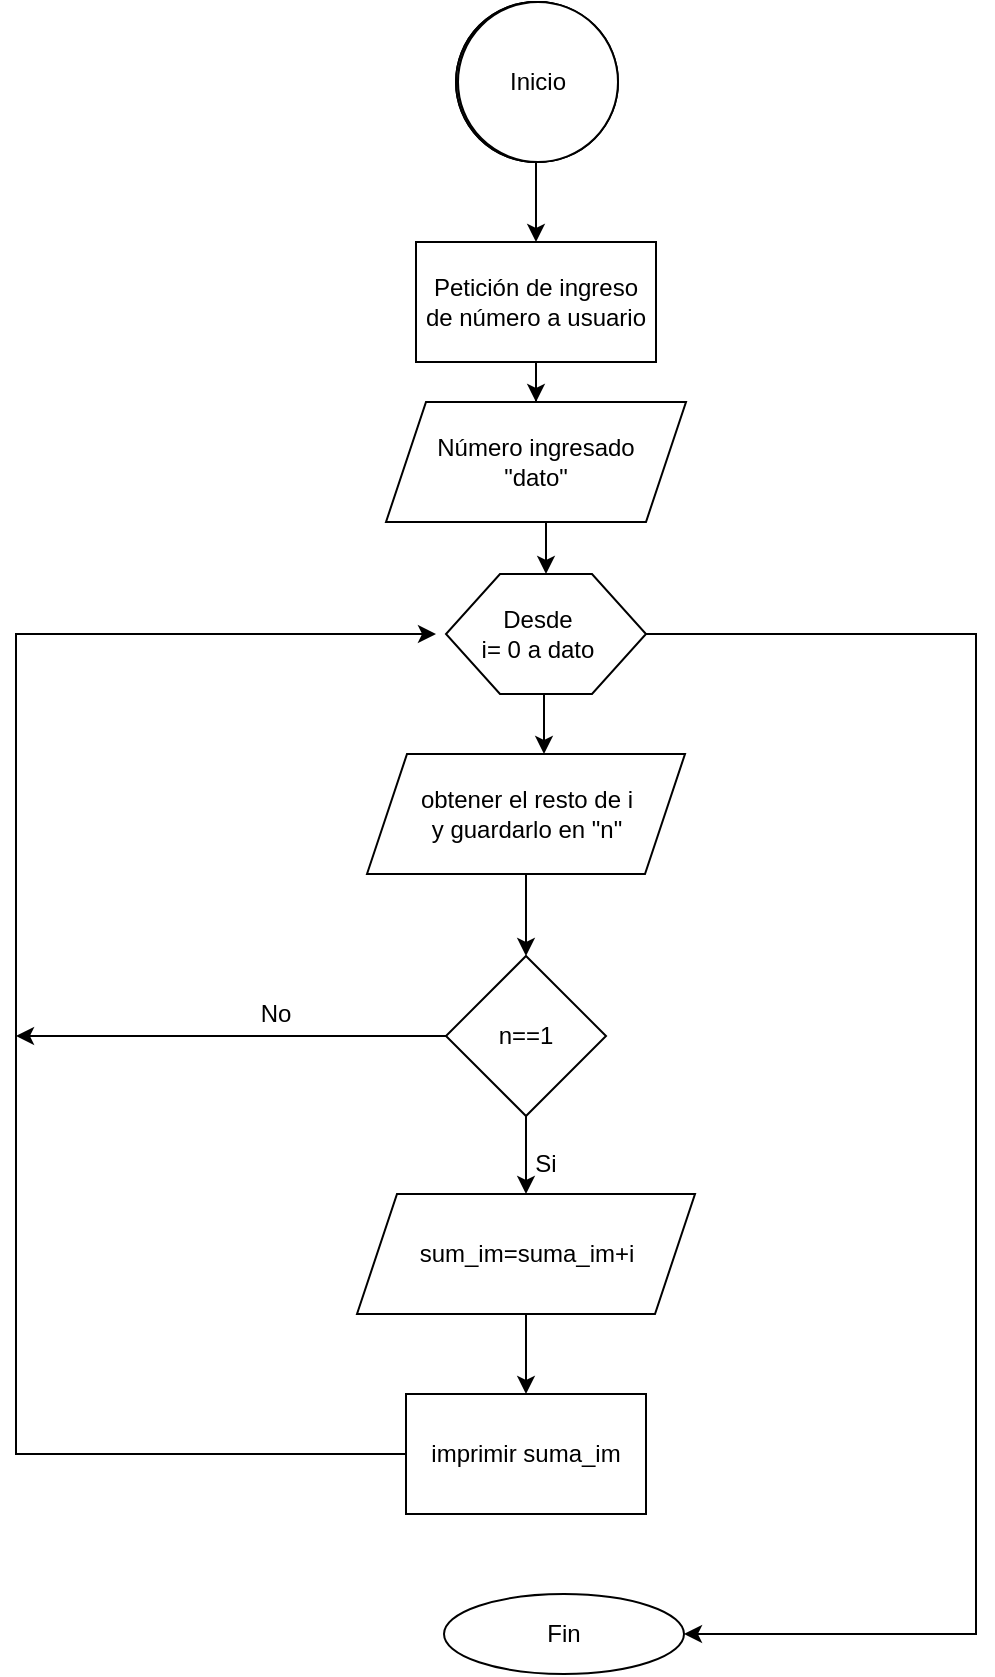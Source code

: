 <mxfile version="14.8.5" type="github" pages="2"><diagram id="P06jrf9V-rzxyLnWjC29" name="Page-1"><mxGraphModel dx="806" dy="440" grid="1" gridSize="10" guides="1" tooltips="1" connect="1" arrows="1" fold="1" page="1" pageScale="1" pageWidth="827" pageHeight="1169" math="0" shadow="0"><root><mxCell id="0"/><mxCell id="1" parent="0"/><mxCell id="bIEUcTmE2t4I3YmnuR6b-1" style="edgeStyle=orthogonalEdgeStyle;rounded=0;orthogonalLoop=1;jettySize=auto;html=1;exitX=0.5;exitY=1;exitDx=0;exitDy=0;entryX=0.5;entryY=0;entryDx=0;entryDy=0;" edge="1" parent="1" source="bIEUcTmE2t4I3YmnuR6b-2" target="bIEUcTmE2t4I3YmnuR6b-4"><mxGeometry relative="1" as="geometry"><mxPoint x="400" y="94" as="targetPoint"/></mxGeometry></mxCell><mxCell id="bIEUcTmE2t4I3YmnuR6b-2" value="Inicio" style="ellipse;whiteSpace=wrap;html=1;aspect=fixed;" vertex="1" parent="1"><mxGeometry x="360" y="4" width="80" height="80" as="geometry"/></mxCell><mxCell id="bIEUcTmE2t4I3YmnuR6b-3" style="edgeStyle=orthogonalEdgeStyle;rounded=0;orthogonalLoop=1;jettySize=auto;html=1;exitX=0.5;exitY=1;exitDx=0;exitDy=0;" edge="1" parent="1" source="bIEUcTmE2t4I3YmnuR6b-4" target="bIEUcTmE2t4I3YmnuR6b-5"><mxGeometry relative="1" as="geometry"/></mxCell><mxCell id="bIEUcTmE2t4I3YmnuR6b-4" value="Petición de ingreso de número a usuario" style="rounded=0;whiteSpace=wrap;html=1;" vertex="1" parent="1"><mxGeometry x="340" y="124" width="120" height="60" as="geometry"/></mxCell><mxCell id="jwG-LieJhqv4YpeRrEpy-7" style="edgeStyle=orthogonalEdgeStyle;rounded=0;orthogonalLoop=1;jettySize=auto;html=1;exitX=0.5;exitY=1;exitDx=0;exitDy=0;entryX=0.5;entryY=0;entryDx=0;entryDy=0;" edge="1" parent="1" source="bIEUcTmE2t4I3YmnuR6b-5" target="bIEUcTmE2t4I3YmnuR6b-10"><mxGeometry relative="1" as="geometry"/></mxCell><mxCell id="bIEUcTmE2t4I3YmnuR6b-5" value="&lt;div&gt;Número ingresado &lt;br&gt;&lt;/div&gt;&lt;div&gt;&quot;dato&quot;&lt;br&gt;&lt;/div&gt;" style="shape=parallelogram;perimeter=parallelogramPerimeter;whiteSpace=wrap;html=1;fixedSize=1;" vertex="1" parent="1"><mxGeometry x="325" y="204" width="150" height="60" as="geometry"/></mxCell><mxCell id="bIEUcTmE2t4I3YmnuR6b-6" style="edgeStyle=orthogonalEdgeStyle;rounded=0;orthogonalLoop=1;jettySize=auto;html=1;exitX=0.5;exitY=1;exitDx=0;exitDy=0;" edge="1" parent="1" source="bIEUcTmE2t4I3YmnuR6b-5" target="bIEUcTmE2t4I3YmnuR6b-5"><mxGeometry relative="1" as="geometry"/></mxCell><mxCell id="bIEUcTmE2t4I3YmnuR6b-7" value="Inicio" style="ellipse;whiteSpace=wrap;html=1;aspect=fixed;" vertex="1" parent="1"><mxGeometry x="360" y="4" width="80" height="80" as="geometry"/></mxCell><mxCell id="bIEUcTmE2t4I3YmnuR6b-8" value="Inicio" style="ellipse;whiteSpace=wrap;html=1;aspect=fixed;" vertex="1" parent="1"><mxGeometry x="361" y="4" width="80" height="80" as="geometry"/></mxCell><mxCell id="bIEUcTmE2t4I3YmnuR6b-9" value="Inicio" style="ellipse;whiteSpace=wrap;html=1;aspect=fixed;" vertex="1" parent="1"><mxGeometry x="361" y="4" width="80" height="80" as="geometry"/></mxCell><mxCell id="jwG-LieJhqv4YpeRrEpy-8" style="edgeStyle=orthogonalEdgeStyle;rounded=0;orthogonalLoop=1;jettySize=auto;html=1;exitX=0.5;exitY=1;exitDx=0;exitDy=0;" edge="1" parent="1" source="bIEUcTmE2t4I3YmnuR6b-10"><mxGeometry relative="1" as="geometry"><mxPoint x="404" y="380" as="targetPoint"/></mxGeometry></mxCell><mxCell id="jwG-LieJhqv4YpeRrEpy-18" style="edgeStyle=orthogonalEdgeStyle;rounded=0;orthogonalLoop=1;jettySize=auto;html=1;exitX=1;exitY=0.5;exitDx=0;exitDy=0;entryX=1;entryY=0.5;entryDx=0;entryDy=0;" edge="1" parent="1" source="bIEUcTmE2t4I3YmnuR6b-10" target="jwG-LieJhqv4YpeRrEpy-17"><mxGeometry relative="1" as="geometry"><mxPoint x="700" y="754" as="targetPoint"/><Array as="points"><mxPoint x="620" y="320"/><mxPoint x="620" y="820"/></Array></mxGeometry></mxCell><mxCell id="bIEUcTmE2t4I3YmnuR6b-10" value="" style="verticalLabelPosition=bottom;verticalAlign=top;html=1;shape=hexagon;perimeter=hexagonPerimeter2;arcSize=6;size=0.27;" vertex="1" parent="1"><mxGeometry x="355" y="290" width="100" height="60" as="geometry"/></mxCell><mxCell id="jwG-LieJhqv4YpeRrEpy-1" value="&lt;div&gt;Desde&lt;/div&gt;&lt;div&gt; i= 0 a dato&lt;/div&gt;" style="text;html=1;strokeColor=none;fillColor=none;align=center;verticalAlign=middle;whiteSpace=wrap;rounded=0;" vertex="1" parent="1"><mxGeometry x="366" y="310" width="70" height="20" as="geometry"/></mxCell><mxCell id="jwG-LieJhqv4YpeRrEpy-9" style="edgeStyle=orthogonalEdgeStyle;rounded=0;orthogonalLoop=1;jettySize=auto;html=1;exitX=0.5;exitY=1;exitDx=0;exitDy=0;" edge="1" parent="1" source="jwG-LieJhqv4YpeRrEpy-2" target="jwG-LieJhqv4YpeRrEpy-3"><mxGeometry relative="1" as="geometry"/></mxCell><mxCell id="jwG-LieJhqv4YpeRrEpy-2" value="&lt;div&gt;obtener el resto de i&lt;/div&gt;&lt;div&gt;y guardarlo en &quot;n&quot;&lt;br&gt;&lt;/div&gt;" style="shape=parallelogram;perimeter=parallelogramPerimeter;whiteSpace=wrap;html=1;fixedSize=1;" vertex="1" parent="1"><mxGeometry x="315.5" y="380" width="159" height="60" as="geometry"/></mxCell><mxCell id="jwG-LieJhqv4YpeRrEpy-10" style="edgeStyle=orthogonalEdgeStyle;rounded=0;orthogonalLoop=1;jettySize=auto;html=1;" edge="1" parent="1" source="jwG-LieJhqv4YpeRrEpy-3" target="jwG-LieJhqv4YpeRrEpy-4"><mxGeometry relative="1" as="geometry"/></mxCell><mxCell id="jwG-LieJhqv4YpeRrEpy-13" style="edgeStyle=orthogonalEdgeStyle;rounded=0;orthogonalLoop=1;jettySize=auto;html=1;" edge="1" parent="1" source="jwG-LieJhqv4YpeRrEpy-3"><mxGeometry relative="1" as="geometry"><mxPoint x="140" y="521" as="targetPoint"/><Array as="points"><mxPoint x="140" y="521"/></Array></mxGeometry></mxCell><mxCell id="jwG-LieJhqv4YpeRrEpy-3" value="n==1" style="rhombus;whiteSpace=wrap;html=1;" vertex="1" parent="1"><mxGeometry x="355" y="481" width="80" height="80" as="geometry"/></mxCell><mxCell id="jwG-LieJhqv4YpeRrEpy-11" style="edgeStyle=orthogonalEdgeStyle;rounded=0;orthogonalLoop=1;jettySize=auto;html=1;exitX=0.5;exitY=1;exitDx=0;exitDy=0;entryX=0.5;entryY=0;entryDx=0;entryDy=0;" edge="1" parent="1" source="jwG-LieJhqv4YpeRrEpy-4" target="jwG-LieJhqv4YpeRrEpy-5"><mxGeometry relative="1" as="geometry"/></mxCell><mxCell id="jwG-LieJhqv4YpeRrEpy-4" value="sum_im=suma_im+i" style="shape=parallelogram;perimeter=parallelogramPerimeter;whiteSpace=wrap;html=1;fixedSize=1;" vertex="1" parent="1"><mxGeometry x="310.5" y="600" width="169" height="60" as="geometry"/></mxCell><mxCell id="jwG-LieJhqv4YpeRrEpy-12" style="edgeStyle=orthogonalEdgeStyle;rounded=0;orthogonalLoop=1;jettySize=auto;html=1;" edge="1" parent="1" source="jwG-LieJhqv4YpeRrEpy-5"><mxGeometry relative="1" as="geometry"><mxPoint x="350" y="320" as="targetPoint"/><Array as="points"><mxPoint x="140" y="730"/><mxPoint x="140" y="320"/></Array></mxGeometry></mxCell><mxCell id="jwG-LieJhqv4YpeRrEpy-5" value="imprimir suma_im" style="rounded=0;whiteSpace=wrap;html=1;" vertex="1" parent="1"><mxGeometry x="335" y="700" width="120" height="60" as="geometry"/></mxCell><mxCell id="jwG-LieJhqv4YpeRrEpy-14" value="No" style="text;html=1;strokeColor=none;fillColor=none;align=center;verticalAlign=middle;whiteSpace=wrap;rounded=0;" vertex="1" parent="1"><mxGeometry x="250" y="500" width="40" height="20" as="geometry"/></mxCell><mxCell id="jwG-LieJhqv4YpeRrEpy-16" value="Si" style="text;html=1;strokeColor=none;fillColor=none;align=center;verticalAlign=middle;whiteSpace=wrap;rounded=0;" vertex="1" parent="1"><mxGeometry x="387" y="572" width="36" height="25" as="geometry"/></mxCell><mxCell id="jwG-LieJhqv4YpeRrEpy-17" value="Fin" style="ellipse;whiteSpace=wrap;html=1;" vertex="1" parent="1"><mxGeometry x="354" y="800" width="120" height="40" as="geometry"/></mxCell></root></mxGraphModel></diagram><diagram id="IOunouGP9h47AVpPD8qS" name="Page-2"><mxGraphModel dx="806" dy="440" grid="1" gridSize="10" guides="1" tooltips="1" connect="1" arrows="1" fold="1" page="1" pageScale="1" pageWidth="827" pageHeight="1169" math="0" shadow="0"><root><mxCell id="7W_QSMpqW7Wl4RQxVVPw-0"/><mxCell id="7W_QSMpqW7Wl4RQxVVPw-1" parent="7W_QSMpqW7Wl4RQxVVPw-0"/></root></mxGraphModel></diagram></mxfile>